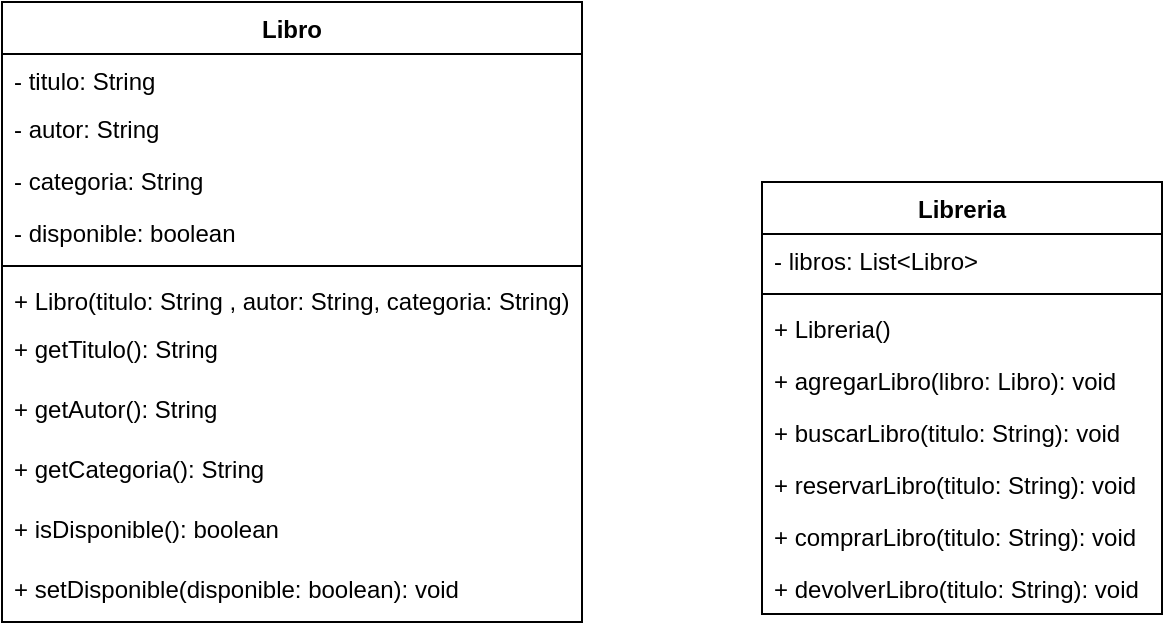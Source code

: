 <mxfile version="21.2.9" type="github">
  <diagram id="C5RBs43oDa-KdzZeNtuy" name="Page-1">
    <mxGraphModel dx="327" dy="548" grid="1" gridSize="10" guides="1" tooltips="1" connect="1" arrows="1" fold="1" page="1" pageScale="1" pageWidth="827" pageHeight="1169" math="0" shadow="0">
      <root>
        <mxCell id="WIyWlLk6GJQsqaUBKTNV-0" />
        <mxCell id="WIyWlLk6GJQsqaUBKTNV-1" parent="WIyWlLk6GJQsqaUBKTNV-0" />
        <mxCell id="qJzE5s211aISdkLw6C4a-0" value="Libro" style="swimlane;fontStyle=1;align=center;verticalAlign=top;childLayout=stackLayout;horizontal=1;startSize=26;horizontalStack=0;resizeParent=1;resizeParentMax=0;resizeLast=0;collapsible=1;marginBottom=0;whiteSpace=wrap;html=1;" vertex="1" parent="WIyWlLk6GJQsqaUBKTNV-1">
          <mxGeometry x="40" y="470" width="290" height="310" as="geometry" />
        </mxCell>
        <mxCell id="qJzE5s211aISdkLw6C4a-1" value="- titulo: String" style="text;strokeColor=none;fillColor=none;align=left;verticalAlign=top;spacingLeft=4;spacingRight=4;overflow=hidden;rotatable=0;points=[[0,0.5],[1,0.5]];portConstraint=eastwest;whiteSpace=wrap;html=1;" vertex="1" parent="qJzE5s211aISdkLw6C4a-0">
          <mxGeometry y="26" width="290" height="24" as="geometry" />
        </mxCell>
        <mxCell id="qJzE5s211aISdkLw6C4a-4" value="- autor: String" style="text;strokeColor=none;fillColor=none;align=left;verticalAlign=top;spacingLeft=4;spacingRight=4;overflow=hidden;rotatable=0;points=[[0,0.5],[1,0.5]];portConstraint=eastwest;whiteSpace=wrap;html=1;" vertex="1" parent="qJzE5s211aISdkLw6C4a-0">
          <mxGeometry y="50" width="290" height="26" as="geometry" />
        </mxCell>
        <mxCell id="qJzE5s211aISdkLw6C4a-6" value="- categoria: String" style="text;strokeColor=none;fillColor=none;align=left;verticalAlign=top;spacingLeft=4;spacingRight=4;overflow=hidden;rotatable=0;points=[[0,0.5],[1,0.5]];portConstraint=eastwest;whiteSpace=wrap;html=1;" vertex="1" parent="qJzE5s211aISdkLw6C4a-0">
          <mxGeometry y="76" width="290" height="26" as="geometry" />
        </mxCell>
        <mxCell id="qJzE5s211aISdkLw6C4a-7" value="- disponible: boolean" style="text;strokeColor=none;fillColor=none;align=left;verticalAlign=top;spacingLeft=4;spacingRight=4;overflow=hidden;rotatable=0;points=[[0,0.5],[1,0.5]];portConstraint=eastwest;whiteSpace=wrap;html=1;" vertex="1" parent="qJzE5s211aISdkLw6C4a-0">
          <mxGeometry y="102" width="290" height="26" as="geometry" />
        </mxCell>
        <mxCell id="qJzE5s211aISdkLw6C4a-2" value="" style="line;strokeWidth=1;fillColor=none;align=left;verticalAlign=middle;spacingTop=-1;spacingLeft=3;spacingRight=3;rotatable=0;labelPosition=right;points=[];portConstraint=eastwest;strokeColor=inherit;" vertex="1" parent="qJzE5s211aISdkLw6C4a-0">
          <mxGeometry y="128" width="290" height="8" as="geometry" />
        </mxCell>
        <mxCell id="qJzE5s211aISdkLw6C4a-3" value="+ Libro(titulo: String , autor:&amp;nbsp;String, categoria:&amp;nbsp;String)" style="text;strokeColor=none;fillColor=none;align=left;verticalAlign=top;spacingLeft=4;spacingRight=4;overflow=hidden;rotatable=0;points=[[0,0.5],[1,0.5]];portConstraint=eastwest;whiteSpace=wrap;html=1;" vertex="1" parent="qJzE5s211aISdkLw6C4a-0">
          <mxGeometry y="136" width="290" height="24" as="geometry" />
        </mxCell>
        <mxCell id="qJzE5s211aISdkLw6C4a-8" value="+ getTitulo(): String&lt;br&gt;&lt;br&gt;" style="text;strokeColor=none;fillColor=none;align=left;verticalAlign=top;spacingLeft=4;spacingRight=4;overflow=hidden;rotatable=0;points=[[0,0.5],[1,0.5]];portConstraint=eastwest;whiteSpace=wrap;html=1;" vertex="1" parent="qJzE5s211aISdkLw6C4a-0">
          <mxGeometry y="160" width="290" height="30" as="geometry" />
        </mxCell>
        <mxCell id="qJzE5s211aISdkLw6C4a-9" value="+ getAutor(): String&lt;br&gt;" style="text;strokeColor=none;fillColor=none;align=left;verticalAlign=top;spacingLeft=4;spacingRight=4;overflow=hidden;rotatable=0;points=[[0,0.5],[1,0.5]];portConstraint=eastwest;whiteSpace=wrap;html=1;" vertex="1" parent="qJzE5s211aISdkLw6C4a-0">
          <mxGeometry y="190" width="290" height="30" as="geometry" />
        </mxCell>
        <mxCell id="qJzE5s211aISdkLw6C4a-10" value="+ getCategoria(): String" style="text;strokeColor=none;fillColor=none;align=left;verticalAlign=top;spacingLeft=4;spacingRight=4;overflow=hidden;rotatable=0;points=[[0,0.5],[1,0.5]];portConstraint=eastwest;whiteSpace=wrap;html=1;" vertex="1" parent="qJzE5s211aISdkLw6C4a-0">
          <mxGeometry y="220" width="290" height="30" as="geometry" />
        </mxCell>
        <mxCell id="qJzE5s211aISdkLw6C4a-11" value="+ isDisponible(): boolean" style="text;strokeColor=none;fillColor=none;align=left;verticalAlign=top;spacingLeft=4;spacingRight=4;overflow=hidden;rotatable=0;points=[[0,0.5],[1,0.5]];portConstraint=eastwest;whiteSpace=wrap;html=1;" vertex="1" parent="qJzE5s211aISdkLw6C4a-0">
          <mxGeometry y="250" width="290" height="30" as="geometry" />
        </mxCell>
        <mxCell id="qJzE5s211aISdkLw6C4a-12" value="+ setDisponible(disponible: boolean): void" style="text;strokeColor=none;fillColor=none;align=left;verticalAlign=top;spacingLeft=4;spacingRight=4;overflow=hidden;rotatable=0;points=[[0,0.5],[1,0.5]];portConstraint=eastwest;whiteSpace=wrap;html=1;" vertex="1" parent="qJzE5s211aISdkLw6C4a-0">
          <mxGeometry y="280" width="290" height="30" as="geometry" />
        </mxCell>
        <mxCell id="qJzE5s211aISdkLw6C4a-13" value="Libreria" style="swimlane;fontStyle=1;align=center;verticalAlign=top;childLayout=stackLayout;horizontal=1;startSize=26;horizontalStack=0;resizeParent=1;resizeParentMax=0;resizeLast=0;collapsible=1;marginBottom=0;whiteSpace=wrap;html=1;" vertex="1" parent="WIyWlLk6GJQsqaUBKTNV-1">
          <mxGeometry x="420" y="560" width="200" height="216" as="geometry" />
        </mxCell>
        <mxCell id="qJzE5s211aISdkLw6C4a-14" value="- libros: List&amp;lt;Libro&amp;gt;&lt;br&gt;&amp;nbsp;" style="text;strokeColor=none;fillColor=none;align=left;verticalAlign=top;spacingLeft=4;spacingRight=4;overflow=hidden;rotatable=0;points=[[0,0.5],[1,0.5]];portConstraint=eastwest;whiteSpace=wrap;html=1;" vertex="1" parent="qJzE5s211aISdkLw6C4a-13">
          <mxGeometry y="26" width="200" height="26" as="geometry" />
        </mxCell>
        <mxCell id="qJzE5s211aISdkLw6C4a-15" value="" style="line;strokeWidth=1;fillColor=none;align=left;verticalAlign=middle;spacingTop=-1;spacingLeft=3;spacingRight=3;rotatable=0;labelPosition=right;points=[];portConstraint=eastwest;strokeColor=inherit;" vertex="1" parent="qJzE5s211aISdkLw6C4a-13">
          <mxGeometry y="52" width="200" height="8" as="geometry" />
        </mxCell>
        <mxCell id="qJzE5s211aISdkLw6C4a-16" value="+ Libreria()" style="text;strokeColor=none;fillColor=none;align=left;verticalAlign=top;spacingLeft=4;spacingRight=4;overflow=hidden;rotatable=0;points=[[0,0.5],[1,0.5]];portConstraint=eastwest;whiteSpace=wrap;html=1;" vertex="1" parent="qJzE5s211aISdkLw6C4a-13">
          <mxGeometry y="60" width="200" height="26" as="geometry" />
        </mxCell>
        <mxCell id="qJzE5s211aISdkLw6C4a-17" value="+ agregarLibro(libro:&amp;nbsp;Libro): void" style="text;strokeColor=none;fillColor=none;align=left;verticalAlign=top;spacingLeft=4;spacingRight=4;overflow=hidden;rotatable=0;points=[[0,0.5],[1,0.5]];portConstraint=eastwest;whiteSpace=wrap;html=1;" vertex="1" parent="qJzE5s211aISdkLw6C4a-13">
          <mxGeometry y="86" width="200" height="26" as="geometry" />
        </mxCell>
        <mxCell id="qJzE5s211aISdkLw6C4a-18" value="+ buscarLibro(titulo: String): void" style="text;strokeColor=none;fillColor=none;align=left;verticalAlign=top;spacingLeft=4;spacingRight=4;overflow=hidden;rotatable=0;points=[[0,0.5],[1,0.5]];portConstraint=eastwest;whiteSpace=wrap;html=1;" vertex="1" parent="qJzE5s211aISdkLw6C4a-13">
          <mxGeometry y="112" width="200" height="26" as="geometry" />
        </mxCell>
        <mxCell id="qJzE5s211aISdkLw6C4a-19" value="+ reservarLibro(titulo: String): void" style="text;strokeColor=none;fillColor=none;align=left;verticalAlign=top;spacingLeft=4;spacingRight=4;overflow=hidden;rotatable=0;points=[[0,0.5],[1,0.5]];portConstraint=eastwest;whiteSpace=wrap;html=1;" vertex="1" parent="qJzE5s211aISdkLw6C4a-13">
          <mxGeometry y="138" width="200" height="26" as="geometry" />
        </mxCell>
        <mxCell id="qJzE5s211aISdkLw6C4a-20" value="+ comprarLibro(titulo: String): void" style="text;strokeColor=none;fillColor=none;align=left;verticalAlign=top;spacingLeft=4;spacingRight=4;overflow=hidden;rotatable=0;points=[[0,0.5],[1,0.5]];portConstraint=eastwest;whiteSpace=wrap;html=1;" vertex="1" parent="qJzE5s211aISdkLw6C4a-13">
          <mxGeometry y="164" width="200" height="26" as="geometry" />
        </mxCell>
        <mxCell id="qJzE5s211aISdkLw6C4a-21" value="+ devolverLibro(titulo: String): void" style="text;strokeColor=none;fillColor=none;align=left;verticalAlign=top;spacingLeft=4;spacingRight=4;overflow=hidden;rotatable=0;points=[[0,0.5],[1,0.5]];portConstraint=eastwest;whiteSpace=wrap;html=1;" vertex="1" parent="qJzE5s211aISdkLw6C4a-13">
          <mxGeometry y="190" width="200" height="26" as="geometry" />
        </mxCell>
      </root>
    </mxGraphModel>
  </diagram>
</mxfile>
